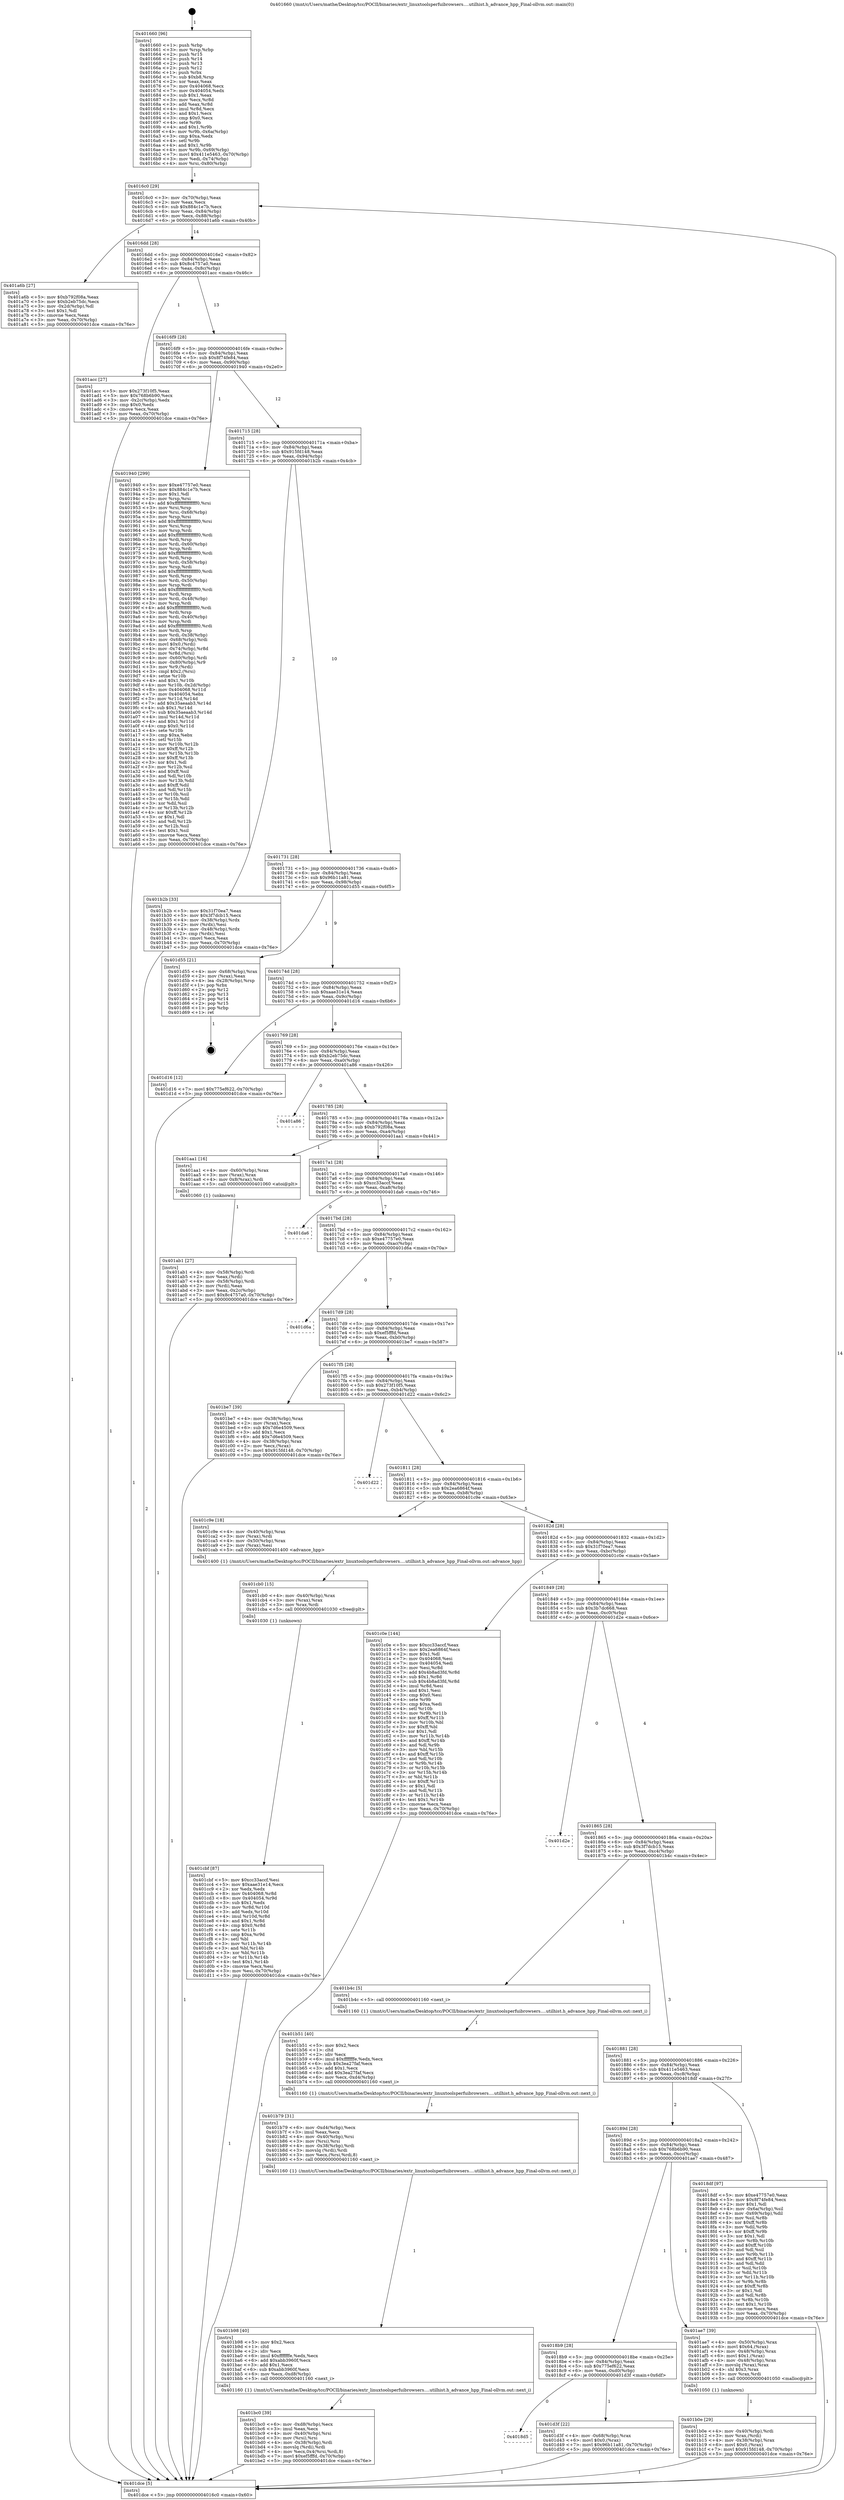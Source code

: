digraph "0x401660" {
  label = "0x401660 (/mnt/c/Users/mathe/Desktop/tcc/POCII/binaries/extr_linuxtoolsperfuibrowsers....utilhist.h_advance_hpp_Final-ollvm.out::main(0))"
  labelloc = "t"
  node[shape=record]

  Entry [label="",width=0.3,height=0.3,shape=circle,fillcolor=black,style=filled]
  "0x4016c0" [label="{
     0x4016c0 [29]\l
     | [instrs]\l
     &nbsp;&nbsp;0x4016c0 \<+3\>: mov -0x70(%rbp),%eax\l
     &nbsp;&nbsp;0x4016c3 \<+2\>: mov %eax,%ecx\l
     &nbsp;&nbsp;0x4016c5 \<+6\>: sub $0x884c1e7b,%ecx\l
     &nbsp;&nbsp;0x4016cb \<+6\>: mov %eax,-0x84(%rbp)\l
     &nbsp;&nbsp;0x4016d1 \<+6\>: mov %ecx,-0x88(%rbp)\l
     &nbsp;&nbsp;0x4016d7 \<+6\>: je 0000000000401a6b \<main+0x40b\>\l
  }"]
  "0x401a6b" [label="{
     0x401a6b [27]\l
     | [instrs]\l
     &nbsp;&nbsp;0x401a6b \<+5\>: mov $0xb792f08a,%eax\l
     &nbsp;&nbsp;0x401a70 \<+5\>: mov $0xb2eb75dc,%ecx\l
     &nbsp;&nbsp;0x401a75 \<+3\>: mov -0x2d(%rbp),%dl\l
     &nbsp;&nbsp;0x401a78 \<+3\>: test $0x1,%dl\l
     &nbsp;&nbsp;0x401a7b \<+3\>: cmovne %ecx,%eax\l
     &nbsp;&nbsp;0x401a7e \<+3\>: mov %eax,-0x70(%rbp)\l
     &nbsp;&nbsp;0x401a81 \<+5\>: jmp 0000000000401dce \<main+0x76e\>\l
  }"]
  "0x4016dd" [label="{
     0x4016dd [28]\l
     | [instrs]\l
     &nbsp;&nbsp;0x4016dd \<+5\>: jmp 00000000004016e2 \<main+0x82\>\l
     &nbsp;&nbsp;0x4016e2 \<+6\>: mov -0x84(%rbp),%eax\l
     &nbsp;&nbsp;0x4016e8 \<+5\>: sub $0x8c4757a0,%eax\l
     &nbsp;&nbsp;0x4016ed \<+6\>: mov %eax,-0x8c(%rbp)\l
     &nbsp;&nbsp;0x4016f3 \<+6\>: je 0000000000401acc \<main+0x46c\>\l
  }"]
  Exit [label="",width=0.3,height=0.3,shape=circle,fillcolor=black,style=filled,peripheries=2]
  "0x401acc" [label="{
     0x401acc [27]\l
     | [instrs]\l
     &nbsp;&nbsp;0x401acc \<+5\>: mov $0x273f10f5,%eax\l
     &nbsp;&nbsp;0x401ad1 \<+5\>: mov $0x768b6b90,%ecx\l
     &nbsp;&nbsp;0x401ad6 \<+3\>: mov -0x2c(%rbp),%edx\l
     &nbsp;&nbsp;0x401ad9 \<+3\>: cmp $0x0,%edx\l
     &nbsp;&nbsp;0x401adc \<+3\>: cmove %ecx,%eax\l
     &nbsp;&nbsp;0x401adf \<+3\>: mov %eax,-0x70(%rbp)\l
     &nbsp;&nbsp;0x401ae2 \<+5\>: jmp 0000000000401dce \<main+0x76e\>\l
  }"]
  "0x4016f9" [label="{
     0x4016f9 [28]\l
     | [instrs]\l
     &nbsp;&nbsp;0x4016f9 \<+5\>: jmp 00000000004016fe \<main+0x9e\>\l
     &nbsp;&nbsp;0x4016fe \<+6\>: mov -0x84(%rbp),%eax\l
     &nbsp;&nbsp;0x401704 \<+5\>: sub $0x8f74fe84,%eax\l
     &nbsp;&nbsp;0x401709 \<+6\>: mov %eax,-0x90(%rbp)\l
     &nbsp;&nbsp;0x40170f \<+6\>: je 0000000000401940 \<main+0x2e0\>\l
  }"]
  "0x4018d5" [label="{
     0x4018d5\l
  }", style=dashed]
  "0x401940" [label="{
     0x401940 [299]\l
     | [instrs]\l
     &nbsp;&nbsp;0x401940 \<+5\>: mov $0xe47757e0,%eax\l
     &nbsp;&nbsp;0x401945 \<+5\>: mov $0x884c1e7b,%ecx\l
     &nbsp;&nbsp;0x40194a \<+2\>: mov $0x1,%dl\l
     &nbsp;&nbsp;0x40194c \<+3\>: mov %rsp,%rsi\l
     &nbsp;&nbsp;0x40194f \<+4\>: add $0xfffffffffffffff0,%rsi\l
     &nbsp;&nbsp;0x401953 \<+3\>: mov %rsi,%rsp\l
     &nbsp;&nbsp;0x401956 \<+4\>: mov %rsi,-0x68(%rbp)\l
     &nbsp;&nbsp;0x40195a \<+3\>: mov %rsp,%rsi\l
     &nbsp;&nbsp;0x40195d \<+4\>: add $0xfffffffffffffff0,%rsi\l
     &nbsp;&nbsp;0x401961 \<+3\>: mov %rsi,%rsp\l
     &nbsp;&nbsp;0x401964 \<+3\>: mov %rsp,%rdi\l
     &nbsp;&nbsp;0x401967 \<+4\>: add $0xfffffffffffffff0,%rdi\l
     &nbsp;&nbsp;0x40196b \<+3\>: mov %rdi,%rsp\l
     &nbsp;&nbsp;0x40196e \<+4\>: mov %rdi,-0x60(%rbp)\l
     &nbsp;&nbsp;0x401972 \<+3\>: mov %rsp,%rdi\l
     &nbsp;&nbsp;0x401975 \<+4\>: add $0xfffffffffffffff0,%rdi\l
     &nbsp;&nbsp;0x401979 \<+3\>: mov %rdi,%rsp\l
     &nbsp;&nbsp;0x40197c \<+4\>: mov %rdi,-0x58(%rbp)\l
     &nbsp;&nbsp;0x401980 \<+3\>: mov %rsp,%rdi\l
     &nbsp;&nbsp;0x401983 \<+4\>: add $0xfffffffffffffff0,%rdi\l
     &nbsp;&nbsp;0x401987 \<+3\>: mov %rdi,%rsp\l
     &nbsp;&nbsp;0x40198a \<+4\>: mov %rdi,-0x50(%rbp)\l
     &nbsp;&nbsp;0x40198e \<+3\>: mov %rsp,%rdi\l
     &nbsp;&nbsp;0x401991 \<+4\>: add $0xfffffffffffffff0,%rdi\l
     &nbsp;&nbsp;0x401995 \<+3\>: mov %rdi,%rsp\l
     &nbsp;&nbsp;0x401998 \<+4\>: mov %rdi,-0x48(%rbp)\l
     &nbsp;&nbsp;0x40199c \<+3\>: mov %rsp,%rdi\l
     &nbsp;&nbsp;0x40199f \<+4\>: add $0xfffffffffffffff0,%rdi\l
     &nbsp;&nbsp;0x4019a3 \<+3\>: mov %rdi,%rsp\l
     &nbsp;&nbsp;0x4019a6 \<+4\>: mov %rdi,-0x40(%rbp)\l
     &nbsp;&nbsp;0x4019aa \<+3\>: mov %rsp,%rdi\l
     &nbsp;&nbsp;0x4019ad \<+4\>: add $0xfffffffffffffff0,%rdi\l
     &nbsp;&nbsp;0x4019b1 \<+3\>: mov %rdi,%rsp\l
     &nbsp;&nbsp;0x4019b4 \<+4\>: mov %rdi,-0x38(%rbp)\l
     &nbsp;&nbsp;0x4019b8 \<+4\>: mov -0x68(%rbp),%rdi\l
     &nbsp;&nbsp;0x4019bc \<+6\>: movl $0x0,(%rdi)\l
     &nbsp;&nbsp;0x4019c2 \<+4\>: mov -0x74(%rbp),%r8d\l
     &nbsp;&nbsp;0x4019c6 \<+3\>: mov %r8d,(%rsi)\l
     &nbsp;&nbsp;0x4019c9 \<+4\>: mov -0x60(%rbp),%rdi\l
     &nbsp;&nbsp;0x4019cd \<+4\>: mov -0x80(%rbp),%r9\l
     &nbsp;&nbsp;0x4019d1 \<+3\>: mov %r9,(%rdi)\l
     &nbsp;&nbsp;0x4019d4 \<+3\>: cmpl $0x2,(%rsi)\l
     &nbsp;&nbsp;0x4019d7 \<+4\>: setne %r10b\l
     &nbsp;&nbsp;0x4019db \<+4\>: and $0x1,%r10b\l
     &nbsp;&nbsp;0x4019df \<+4\>: mov %r10b,-0x2d(%rbp)\l
     &nbsp;&nbsp;0x4019e3 \<+8\>: mov 0x404068,%r11d\l
     &nbsp;&nbsp;0x4019eb \<+7\>: mov 0x404054,%ebx\l
     &nbsp;&nbsp;0x4019f2 \<+3\>: mov %r11d,%r14d\l
     &nbsp;&nbsp;0x4019f5 \<+7\>: add $0x35aeaab3,%r14d\l
     &nbsp;&nbsp;0x4019fc \<+4\>: sub $0x1,%r14d\l
     &nbsp;&nbsp;0x401a00 \<+7\>: sub $0x35aeaab3,%r14d\l
     &nbsp;&nbsp;0x401a07 \<+4\>: imul %r14d,%r11d\l
     &nbsp;&nbsp;0x401a0b \<+4\>: and $0x1,%r11d\l
     &nbsp;&nbsp;0x401a0f \<+4\>: cmp $0x0,%r11d\l
     &nbsp;&nbsp;0x401a13 \<+4\>: sete %r10b\l
     &nbsp;&nbsp;0x401a17 \<+3\>: cmp $0xa,%ebx\l
     &nbsp;&nbsp;0x401a1a \<+4\>: setl %r15b\l
     &nbsp;&nbsp;0x401a1e \<+3\>: mov %r10b,%r12b\l
     &nbsp;&nbsp;0x401a21 \<+4\>: xor $0xff,%r12b\l
     &nbsp;&nbsp;0x401a25 \<+3\>: mov %r15b,%r13b\l
     &nbsp;&nbsp;0x401a28 \<+4\>: xor $0xff,%r13b\l
     &nbsp;&nbsp;0x401a2c \<+3\>: xor $0x1,%dl\l
     &nbsp;&nbsp;0x401a2f \<+3\>: mov %r12b,%sil\l
     &nbsp;&nbsp;0x401a32 \<+4\>: and $0xff,%sil\l
     &nbsp;&nbsp;0x401a36 \<+3\>: and %dl,%r10b\l
     &nbsp;&nbsp;0x401a39 \<+3\>: mov %r13b,%dil\l
     &nbsp;&nbsp;0x401a3c \<+4\>: and $0xff,%dil\l
     &nbsp;&nbsp;0x401a40 \<+3\>: and %dl,%r15b\l
     &nbsp;&nbsp;0x401a43 \<+3\>: or %r10b,%sil\l
     &nbsp;&nbsp;0x401a46 \<+3\>: or %r15b,%dil\l
     &nbsp;&nbsp;0x401a49 \<+3\>: xor %dil,%sil\l
     &nbsp;&nbsp;0x401a4c \<+3\>: or %r13b,%r12b\l
     &nbsp;&nbsp;0x401a4f \<+4\>: xor $0xff,%r12b\l
     &nbsp;&nbsp;0x401a53 \<+3\>: or $0x1,%dl\l
     &nbsp;&nbsp;0x401a56 \<+3\>: and %dl,%r12b\l
     &nbsp;&nbsp;0x401a59 \<+3\>: or %r12b,%sil\l
     &nbsp;&nbsp;0x401a5c \<+4\>: test $0x1,%sil\l
     &nbsp;&nbsp;0x401a60 \<+3\>: cmovne %ecx,%eax\l
     &nbsp;&nbsp;0x401a63 \<+3\>: mov %eax,-0x70(%rbp)\l
     &nbsp;&nbsp;0x401a66 \<+5\>: jmp 0000000000401dce \<main+0x76e\>\l
  }"]
  "0x401715" [label="{
     0x401715 [28]\l
     | [instrs]\l
     &nbsp;&nbsp;0x401715 \<+5\>: jmp 000000000040171a \<main+0xba\>\l
     &nbsp;&nbsp;0x40171a \<+6\>: mov -0x84(%rbp),%eax\l
     &nbsp;&nbsp;0x401720 \<+5\>: sub $0x915fd148,%eax\l
     &nbsp;&nbsp;0x401725 \<+6\>: mov %eax,-0x94(%rbp)\l
     &nbsp;&nbsp;0x40172b \<+6\>: je 0000000000401b2b \<main+0x4cb\>\l
  }"]
  "0x401d3f" [label="{
     0x401d3f [22]\l
     | [instrs]\l
     &nbsp;&nbsp;0x401d3f \<+4\>: mov -0x68(%rbp),%rax\l
     &nbsp;&nbsp;0x401d43 \<+6\>: movl $0x0,(%rax)\l
     &nbsp;&nbsp;0x401d49 \<+7\>: movl $0x96b11a81,-0x70(%rbp)\l
     &nbsp;&nbsp;0x401d50 \<+5\>: jmp 0000000000401dce \<main+0x76e\>\l
  }"]
  "0x401b2b" [label="{
     0x401b2b [33]\l
     | [instrs]\l
     &nbsp;&nbsp;0x401b2b \<+5\>: mov $0x31f70ea7,%eax\l
     &nbsp;&nbsp;0x401b30 \<+5\>: mov $0x3f7dcb15,%ecx\l
     &nbsp;&nbsp;0x401b35 \<+4\>: mov -0x38(%rbp),%rdx\l
     &nbsp;&nbsp;0x401b39 \<+2\>: mov (%rdx),%esi\l
     &nbsp;&nbsp;0x401b3b \<+4\>: mov -0x48(%rbp),%rdx\l
     &nbsp;&nbsp;0x401b3f \<+2\>: cmp (%rdx),%esi\l
     &nbsp;&nbsp;0x401b41 \<+3\>: cmovl %ecx,%eax\l
     &nbsp;&nbsp;0x401b44 \<+3\>: mov %eax,-0x70(%rbp)\l
     &nbsp;&nbsp;0x401b47 \<+5\>: jmp 0000000000401dce \<main+0x76e\>\l
  }"]
  "0x401731" [label="{
     0x401731 [28]\l
     | [instrs]\l
     &nbsp;&nbsp;0x401731 \<+5\>: jmp 0000000000401736 \<main+0xd6\>\l
     &nbsp;&nbsp;0x401736 \<+6\>: mov -0x84(%rbp),%eax\l
     &nbsp;&nbsp;0x40173c \<+5\>: sub $0x96b11a81,%eax\l
     &nbsp;&nbsp;0x401741 \<+6\>: mov %eax,-0x98(%rbp)\l
     &nbsp;&nbsp;0x401747 \<+6\>: je 0000000000401d55 \<main+0x6f5\>\l
  }"]
  "0x401cbf" [label="{
     0x401cbf [87]\l
     | [instrs]\l
     &nbsp;&nbsp;0x401cbf \<+5\>: mov $0xcc33accf,%esi\l
     &nbsp;&nbsp;0x401cc4 \<+5\>: mov $0xaae31e14,%ecx\l
     &nbsp;&nbsp;0x401cc9 \<+2\>: xor %edx,%edx\l
     &nbsp;&nbsp;0x401ccb \<+8\>: mov 0x404068,%r8d\l
     &nbsp;&nbsp;0x401cd3 \<+8\>: mov 0x404054,%r9d\l
     &nbsp;&nbsp;0x401cdb \<+3\>: sub $0x1,%edx\l
     &nbsp;&nbsp;0x401cde \<+3\>: mov %r8d,%r10d\l
     &nbsp;&nbsp;0x401ce1 \<+3\>: add %edx,%r10d\l
     &nbsp;&nbsp;0x401ce4 \<+4\>: imul %r10d,%r8d\l
     &nbsp;&nbsp;0x401ce8 \<+4\>: and $0x1,%r8d\l
     &nbsp;&nbsp;0x401cec \<+4\>: cmp $0x0,%r8d\l
     &nbsp;&nbsp;0x401cf0 \<+4\>: sete %r11b\l
     &nbsp;&nbsp;0x401cf4 \<+4\>: cmp $0xa,%r9d\l
     &nbsp;&nbsp;0x401cf8 \<+3\>: setl %bl\l
     &nbsp;&nbsp;0x401cfb \<+3\>: mov %r11b,%r14b\l
     &nbsp;&nbsp;0x401cfe \<+3\>: and %bl,%r14b\l
     &nbsp;&nbsp;0x401d01 \<+3\>: xor %bl,%r11b\l
     &nbsp;&nbsp;0x401d04 \<+3\>: or %r11b,%r14b\l
     &nbsp;&nbsp;0x401d07 \<+4\>: test $0x1,%r14b\l
     &nbsp;&nbsp;0x401d0b \<+3\>: cmovne %ecx,%esi\l
     &nbsp;&nbsp;0x401d0e \<+3\>: mov %esi,-0x70(%rbp)\l
     &nbsp;&nbsp;0x401d11 \<+5\>: jmp 0000000000401dce \<main+0x76e\>\l
  }"]
  "0x401d55" [label="{
     0x401d55 [21]\l
     | [instrs]\l
     &nbsp;&nbsp;0x401d55 \<+4\>: mov -0x68(%rbp),%rax\l
     &nbsp;&nbsp;0x401d59 \<+2\>: mov (%rax),%eax\l
     &nbsp;&nbsp;0x401d5b \<+4\>: lea -0x28(%rbp),%rsp\l
     &nbsp;&nbsp;0x401d5f \<+1\>: pop %rbx\l
     &nbsp;&nbsp;0x401d60 \<+2\>: pop %r12\l
     &nbsp;&nbsp;0x401d62 \<+2\>: pop %r13\l
     &nbsp;&nbsp;0x401d64 \<+2\>: pop %r14\l
     &nbsp;&nbsp;0x401d66 \<+2\>: pop %r15\l
     &nbsp;&nbsp;0x401d68 \<+1\>: pop %rbp\l
     &nbsp;&nbsp;0x401d69 \<+1\>: ret\l
  }"]
  "0x40174d" [label="{
     0x40174d [28]\l
     | [instrs]\l
     &nbsp;&nbsp;0x40174d \<+5\>: jmp 0000000000401752 \<main+0xf2\>\l
     &nbsp;&nbsp;0x401752 \<+6\>: mov -0x84(%rbp),%eax\l
     &nbsp;&nbsp;0x401758 \<+5\>: sub $0xaae31e14,%eax\l
     &nbsp;&nbsp;0x40175d \<+6\>: mov %eax,-0x9c(%rbp)\l
     &nbsp;&nbsp;0x401763 \<+6\>: je 0000000000401d16 \<main+0x6b6\>\l
  }"]
  "0x401cb0" [label="{
     0x401cb0 [15]\l
     | [instrs]\l
     &nbsp;&nbsp;0x401cb0 \<+4\>: mov -0x40(%rbp),%rax\l
     &nbsp;&nbsp;0x401cb4 \<+3\>: mov (%rax),%rax\l
     &nbsp;&nbsp;0x401cb7 \<+3\>: mov %rax,%rdi\l
     &nbsp;&nbsp;0x401cba \<+5\>: call 0000000000401030 \<free@plt\>\l
     | [calls]\l
     &nbsp;&nbsp;0x401030 \{1\} (unknown)\l
  }"]
  "0x401d16" [label="{
     0x401d16 [12]\l
     | [instrs]\l
     &nbsp;&nbsp;0x401d16 \<+7\>: movl $0x775ef622,-0x70(%rbp)\l
     &nbsp;&nbsp;0x401d1d \<+5\>: jmp 0000000000401dce \<main+0x76e\>\l
  }"]
  "0x401769" [label="{
     0x401769 [28]\l
     | [instrs]\l
     &nbsp;&nbsp;0x401769 \<+5\>: jmp 000000000040176e \<main+0x10e\>\l
     &nbsp;&nbsp;0x40176e \<+6\>: mov -0x84(%rbp),%eax\l
     &nbsp;&nbsp;0x401774 \<+5\>: sub $0xb2eb75dc,%eax\l
     &nbsp;&nbsp;0x401779 \<+6\>: mov %eax,-0xa0(%rbp)\l
     &nbsp;&nbsp;0x40177f \<+6\>: je 0000000000401a86 \<main+0x426\>\l
  }"]
  "0x401bc0" [label="{
     0x401bc0 [39]\l
     | [instrs]\l
     &nbsp;&nbsp;0x401bc0 \<+6\>: mov -0xd8(%rbp),%ecx\l
     &nbsp;&nbsp;0x401bc6 \<+3\>: imul %eax,%ecx\l
     &nbsp;&nbsp;0x401bc9 \<+4\>: mov -0x40(%rbp),%rsi\l
     &nbsp;&nbsp;0x401bcd \<+3\>: mov (%rsi),%rsi\l
     &nbsp;&nbsp;0x401bd0 \<+4\>: mov -0x38(%rbp),%rdi\l
     &nbsp;&nbsp;0x401bd4 \<+3\>: movslq (%rdi),%rdi\l
     &nbsp;&nbsp;0x401bd7 \<+4\>: mov %ecx,0x4(%rsi,%rdi,8)\l
     &nbsp;&nbsp;0x401bdb \<+7\>: movl $0xef5fffd,-0x70(%rbp)\l
     &nbsp;&nbsp;0x401be2 \<+5\>: jmp 0000000000401dce \<main+0x76e\>\l
  }"]
  "0x401a86" [label="{
     0x401a86\l
  }", style=dashed]
  "0x401785" [label="{
     0x401785 [28]\l
     | [instrs]\l
     &nbsp;&nbsp;0x401785 \<+5\>: jmp 000000000040178a \<main+0x12a\>\l
     &nbsp;&nbsp;0x40178a \<+6\>: mov -0x84(%rbp),%eax\l
     &nbsp;&nbsp;0x401790 \<+5\>: sub $0xb792f08a,%eax\l
     &nbsp;&nbsp;0x401795 \<+6\>: mov %eax,-0xa4(%rbp)\l
     &nbsp;&nbsp;0x40179b \<+6\>: je 0000000000401aa1 \<main+0x441\>\l
  }"]
  "0x401b98" [label="{
     0x401b98 [40]\l
     | [instrs]\l
     &nbsp;&nbsp;0x401b98 \<+5\>: mov $0x2,%ecx\l
     &nbsp;&nbsp;0x401b9d \<+1\>: cltd\l
     &nbsp;&nbsp;0x401b9e \<+2\>: idiv %ecx\l
     &nbsp;&nbsp;0x401ba0 \<+6\>: imul $0xfffffffe,%edx,%ecx\l
     &nbsp;&nbsp;0x401ba6 \<+6\>: add $0xabb3960f,%ecx\l
     &nbsp;&nbsp;0x401bac \<+3\>: add $0x1,%ecx\l
     &nbsp;&nbsp;0x401baf \<+6\>: sub $0xabb3960f,%ecx\l
     &nbsp;&nbsp;0x401bb5 \<+6\>: mov %ecx,-0xd8(%rbp)\l
     &nbsp;&nbsp;0x401bbb \<+5\>: call 0000000000401160 \<next_i\>\l
     | [calls]\l
     &nbsp;&nbsp;0x401160 \{1\} (/mnt/c/Users/mathe/Desktop/tcc/POCII/binaries/extr_linuxtoolsperfuibrowsers....utilhist.h_advance_hpp_Final-ollvm.out::next_i)\l
  }"]
  "0x401aa1" [label="{
     0x401aa1 [16]\l
     | [instrs]\l
     &nbsp;&nbsp;0x401aa1 \<+4\>: mov -0x60(%rbp),%rax\l
     &nbsp;&nbsp;0x401aa5 \<+3\>: mov (%rax),%rax\l
     &nbsp;&nbsp;0x401aa8 \<+4\>: mov 0x8(%rax),%rdi\l
     &nbsp;&nbsp;0x401aac \<+5\>: call 0000000000401060 \<atoi@plt\>\l
     | [calls]\l
     &nbsp;&nbsp;0x401060 \{1\} (unknown)\l
  }"]
  "0x4017a1" [label="{
     0x4017a1 [28]\l
     | [instrs]\l
     &nbsp;&nbsp;0x4017a1 \<+5\>: jmp 00000000004017a6 \<main+0x146\>\l
     &nbsp;&nbsp;0x4017a6 \<+6\>: mov -0x84(%rbp),%eax\l
     &nbsp;&nbsp;0x4017ac \<+5\>: sub $0xcc33accf,%eax\l
     &nbsp;&nbsp;0x4017b1 \<+6\>: mov %eax,-0xa8(%rbp)\l
     &nbsp;&nbsp;0x4017b7 \<+6\>: je 0000000000401da6 \<main+0x746\>\l
  }"]
  "0x401b79" [label="{
     0x401b79 [31]\l
     | [instrs]\l
     &nbsp;&nbsp;0x401b79 \<+6\>: mov -0xd4(%rbp),%ecx\l
     &nbsp;&nbsp;0x401b7f \<+3\>: imul %eax,%ecx\l
     &nbsp;&nbsp;0x401b82 \<+4\>: mov -0x40(%rbp),%rsi\l
     &nbsp;&nbsp;0x401b86 \<+3\>: mov (%rsi),%rsi\l
     &nbsp;&nbsp;0x401b89 \<+4\>: mov -0x38(%rbp),%rdi\l
     &nbsp;&nbsp;0x401b8d \<+3\>: movslq (%rdi),%rdi\l
     &nbsp;&nbsp;0x401b90 \<+3\>: mov %ecx,(%rsi,%rdi,8)\l
     &nbsp;&nbsp;0x401b93 \<+5\>: call 0000000000401160 \<next_i\>\l
     | [calls]\l
     &nbsp;&nbsp;0x401160 \{1\} (/mnt/c/Users/mathe/Desktop/tcc/POCII/binaries/extr_linuxtoolsperfuibrowsers....utilhist.h_advance_hpp_Final-ollvm.out::next_i)\l
  }"]
  "0x401da6" [label="{
     0x401da6\l
  }", style=dashed]
  "0x4017bd" [label="{
     0x4017bd [28]\l
     | [instrs]\l
     &nbsp;&nbsp;0x4017bd \<+5\>: jmp 00000000004017c2 \<main+0x162\>\l
     &nbsp;&nbsp;0x4017c2 \<+6\>: mov -0x84(%rbp),%eax\l
     &nbsp;&nbsp;0x4017c8 \<+5\>: sub $0xe47757e0,%eax\l
     &nbsp;&nbsp;0x4017cd \<+6\>: mov %eax,-0xac(%rbp)\l
     &nbsp;&nbsp;0x4017d3 \<+6\>: je 0000000000401d6a \<main+0x70a\>\l
  }"]
  "0x401b51" [label="{
     0x401b51 [40]\l
     | [instrs]\l
     &nbsp;&nbsp;0x401b51 \<+5\>: mov $0x2,%ecx\l
     &nbsp;&nbsp;0x401b56 \<+1\>: cltd\l
     &nbsp;&nbsp;0x401b57 \<+2\>: idiv %ecx\l
     &nbsp;&nbsp;0x401b59 \<+6\>: imul $0xfffffffe,%edx,%ecx\l
     &nbsp;&nbsp;0x401b5f \<+6\>: sub $0x3ea27faf,%ecx\l
     &nbsp;&nbsp;0x401b65 \<+3\>: add $0x1,%ecx\l
     &nbsp;&nbsp;0x401b68 \<+6\>: add $0x3ea27faf,%ecx\l
     &nbsp;&nbsp;0x401b6e \<+6\>: mov %ecx,-0xd4(%rbp)\l
     &nbsp;&nbsp;0x401b74 \<+5\>: call 0000000000401160 \<next_i\>\l
     | [calls]\l
     &nbsp;&nbsp;0x401160 \{1\} (/mnt/c/Users/mathe/Desktop/tcc/POCII/binaries/extr_linuxtoolsperfuibrowsers....utilhist.h_advance_hpp_Final-ollvm.out::next_i)\l
  }"]
  "0x401d6a" [label="{
     0x401d6a\l
  }", style=dashed]
  "0x4017d9" [label="{
     0x4017d9 [28]\l
     | [instrs]\l
     &nbsp;&nbsp;0x4017d9 \<+5\>: jmp 00000000004017de \<main+0x17e\>\l
     &nbsp;&nbsp;0x4017de \<+6\>: mov -0x84(%rbp),%eax\l
     &nbsp;&nbsp;0x4017e4 \<+5\>: sub $0xef5fffd,%eax\l
     &nbsp;&nbsp;0x4017e9 \<+6\>: mov %eax,-0xb0(%rbp)\l
     &nbsp;&nbsp;0x4017ef \<+6\>: je 0000000000401be7 \<main+0x587\>\l
  }"]
  "0x401b0e" [label="{
     0x401b0e [29]\l
     | [instrs]\l
     &nbsp;&nbsp;0x401b0e \<+4\>: mov -0x40(%rbp),%rdi\l
     &nbsp;&nbsp;0x401b12 \<+3\>: mov %rax,(%rdi)\l
     &nbsp;&nbsp;0x401b15 \<+4\>: mov -0x38(%rbp),%rax\l
     &nbsp;&nbsp;0x401b19 \<+6\>: movl $0x0,(%rax)\l
     &nbsp;&nbsp;0x401b1f \<+7\>: movl $0x915fd148,-0x70(%rbp)\l
     &nbsp;&nbsp;0x401b26 \<+5\>: jmp 0000000000401dce \<main+0x76e\>\l
  }"]
  "0x401be7" [label="{
     0x401be7 [39]\l
     | [instrs]\l
     &nbsp;&nbsp;0x401be7 \<+4\>: mov -0x38(%rbp),%rax\l
     &nbsp;&nbsp;0x401beb \<+2\>: mov (%rax),%ecx\l
     &nbsp;&nbsp;0x401bed \<+6\>: sub $0x7d6e4509,%ecx\l
     &nbsp;&nbsp;0x401bf3 \<+3\>: add $0x1,%ecx\l
     &nbsp;&nbsp;0x401bf6 \<+6\>: add $0x7d6e4509,%ecx\l
     &nbsp;&nbsp;0x401bfc \<+4\>: mov -0x38(%rbp),%rax\l
     &nbsp;&nbsp;0x401c00 \<+2\>: mov %ecx,(%rax)\l
     &nbsp;&nbsp;0x401c02 \<+7\>: movl $0x915fd148,-0x70(%rbp)\l
     &nbsp;&nbsp;0x401c09 \<+5\>: jmp 0000000000401dce \<main+0x76e\>\l
  }"]
  "0x4017f5" [label="{
     0x4017f5 [28]\l
     | [instrs]\l
     &nbsp;&nbsp;0x4017f5 \<+5\>: jmp 00000000004017fa \<main+0x19a\>\l
     &nbsp;&nbsp;0x4017fa \<+6\>: mov -0x84(%rbp),%eax\l
     &nbsp;&nbsp;0x401800 \<+5\>: sub $0x273f10f5,%eax\l
     &nbsp;&nbsp;0x401805 \<+6\>: mov %eax,-0xb4(%rbp)\l
     &nbsp;&nbsp;0x40180b \<+6\>: je 0000000000401d22 \<main+0x6c2\>\l
  }"]
  "0x4018b9" [label="{
     0x4018b9 [28]\l
     | [instrs]\l
     &nbsp;&nbsp;0x4018b9 \<+5\>: jmp 00000000004018be \<main+0x25e\>\l
     &nbsp;&nbsp;0x4018be \<+6\>: mov -0x84(%rbp),%eax\l
     &nbsp;&nbsp;0x4018c4 \<+5\>: sub $0x775ef622,%eax\l
     &nbsp;&nbsp;0x4018c9 \<+6\>: mov %eax,-0xd0(%rbp)\l
     &nbsp;&nbsp;0x4018cf \<+6\>: je 0000000000401d3f \<main+0x6df\>\l
  }"]
  "0x401d22" [label="{
     0x401d22\l
  }", style=dashed]
  "0x401811" [label="{
     0x401811 [28]\l
     | [instrs]\l
     &nbsp;&nbsp;0x401811 \<+5\>: jmp 0000000000401816 \<main+0x1b6\>\l
     &nbsp;&nbsp;0x401816 \<+6\>: mov -0x84(%rbp),%eax\l
     &nbsp;&nbsp;0x40181c \<+5\>: sub $0x2ea6864f,%eax\l
     &nbsp;&nbsp;0x401821 \<+6\>: mov %eax,-0xb8(%rbp)\l
     &nbsp;&nbsp;0x401827 \<+6\>: je 0000000000401c9e \<main+0x63e\>\l
  }"]
  "0x401ae7" [label="{
     0x401ae7 [39]\l
     | [instrs]\l
     &nbsp;&nbsp;0x401ae7 \<+4\>: mov -0x50(%rbp),%rax\l
     &nbsp;&nbsp;0x401aeb \<+6\>: movl $0x64,(%rax)\l
     &nbsp;&nbsp;0x401af1 \<+4\>: mov -0x48(%rbp),%rax\l
     &nbsp;&nbsp;0x401af5 \<+6\>: movl $0x1,(%rax)\l
     &nbsp;&nbsp;0x401afb \<+4\>: mov -0x48(%rbp),%rax\l
     &nbsp;&nbsp;0x401aff \<+3\>: movslq (%rax),%rax\l
     &nbsp;&nbsp;0x401b02 \<+4\>: shl $0x3,%rax\l
     &nbsp;&nbsp;0x401b06 \<+3\>: mov %rax,%rdi\l
     &nbsp;&nbsp;0x401b09 \<+5\>: call 0000000000401050 \<malloc@plt\>\l
     | [calls]\l
     &nbsp;&nbsp;0x401050 \{1\} (unknown)\l
  }"]
  "0x401c9e" [label="{
     0x401c9e [18]\l
     | [instrs]\l
     &nbsp;&nbsp;0x401c9e \<+4\>: mov -0x40(%rbp),%rax\l
     &nbsp;&nbsp;0x401ca2 \<+3\>: mov (%rax),%rdi\l
     &nbsp;&nbsp;0x401ca5 \<+4\>: mov -0x50(%rbp),%rax\l
     &nbsp;&nbsp;0x401ca9 \<+2\>: mov (%rax),%esi\l
     &nbsp;&nbsp;0x401cab \<+5\>: call 0000000000401400 \<advance_hpp\>\l
     | [calls]\l
     &nbsp;&nbsp;0x401400 \{1\} (/mnt/c/Users/mathe/Desktop/tcc/POCII/binaries/extr_linuxtoolsperfuibrowsers....utilhist.h_advance_hpp_Final-ollvm.out::advance_hpp)\l
  }"]
  "0x40182d" [label="{
     0x40182d [28]\l
     | [instrs]\l
     &nbsp;&nbsp;0x40182d \<+5\>: jmp 0000000000401832 \<main+0x1d2\>\l
     &nbsp;&nbsp;0x401832 \<+6\>: mov -0x84(%rbp),%eax\l
     &nbsp;&nbsp;0x401838 \<+5\>: sub $0x31f70ea7,%eax\l
     &nbsp;&nbsp;0x40183d \<+6\>: mov %eax,-0xbc(%rbp)\l
     &nbsp;&nbsp;0x401843 \<+6\>: je 0000000000401c0e \<main+0x5ae\>\l
  }"]
  "0x401ab1" [label="{
     0x401ab1 [27]\l
     | [instrs]\l
     &nbsp;&nbsp;0x401ab1 \<+4\>: mov -0x58(%rbp),%rdi\l
     &nbsp;&nbsp;0x401ab5 \<+2\>: mov %eax,(%rdi)\l
     &nbsp;&nbsp;0x401ab7 \<+4\>: mov -0x58(%rbp),%rdi\l
     &nbsp;&nbsp;0x401abb \<+2\>: mov (%rdi),%eax\l
     &nbsp;&nbsp;0x401abd \<+3\>: mov %eax,-0x2c(%rbp)\l
     &nbsp;&nbsp;0x401ac0 \<+7\>: movl $0x8c4757a0,-0x70(%rbp)\l
     &nbsp;&nbsp;0x401ac7 \<+5\>: jmp 0000000000401dce \<main+0x76e\>\l
  }"]
  "0x401c0e" [label="{
     0x401c0e [144]\l
     | [instrs]\l
     &nbsp;&nbsp;0x401c0e \<+5\>: mov $0xcc33accf,%eax\l
     &nbsp;&nbsp;0x401c13 \<+5\>: mov $0x2ea6864f,%ecx\l
     &nbsp;&nbsp;0x401c18 \<+2\>: mov $0x1,%dl\l
     &nbsp;&nbsp;0x401c1a \<+7\>: mov 0x404068,%esi\l
     &nbsp;&nbsp;0x401c21 \<+7\>: mov 0x404054,%edi\l
     &nbsp;&nbsp;0x401c28 \<+3\>: mov %esi,%r8d\l
     &nbsp;&nbsp;0x401c2b \<+7\>: add $0x4b8ad3fd,%r8d\l
     &nbsp;&nbsp;0x401c32 \<+4\>: sub $0x1,%r8d\l
     &nbsp;&nbsp;0x401c36 \<+7\>: sub $0x4b8ad3fd,%r8d\l
     &nbsp;&nbsp;0x401c3d \<+4\>: imul %r8d,%esi\l
     &nbsp;&nbsp;0x401c41 \<+3\>: and $0x1,%esi\l
     &nbsp;&nbsp;0x401c44 \<+3\>: cmp $0x0,%esi\l
     &nbsp;&nbsp;0x401c47 \<+4\>: sete %r9b\l
     &nbsp;&nbsp;0x401c4b \<+3\>: cmp $0xa,%edi\l
     &nbsp;&nbsp;0x401c4e \<+4\>: setl %r10b\l
     &nbsp;&nbsp;0x401c52 \<+3\>: mov %r9b,%r11b\l
     &nbsp;&nbsp;0x401c55 \<+4\>: xor $0xff,%r11b\l
     &nbsp;&nbsp;0x401c59 \<+3\>: mov %r10b,%bl\l
     &nbsp;&nbsp;0x401c5c \<+3\>: xor $0xff,%bl\l
     &nbsp;&nbsp;0x401c5f \<+3\>: xor $0x1,%dl\l
     &nbsp;&nbsp;0x401c62 \<+3\>: mov %r11b,%r14b\l
     &nbsp;&nbsp;0x401c65 \<+4\>: and $0xff,%r14b\l
     &nbsp;&nbsp;0x401c69 \<+3\>: and %dl,%r9b\l
     &nbsp;&nbsp;0x401c6c \<+3\>: mov %bl,%r15b\l
     &nbsp;&nbsp;0x401c6f \<+4\>: and $0xff,%r15b\l
     &nbsp;&nbsp;0x401c73 \<+3\>: and %dl,%r10b\l
     &nbsp;&nbsp;0x401c76 \<+3\>: or %r9b,%r14b\l
     &nbsp;&nbsp;0x401c79 \<+3\>: or %r10b,%r15b\l
     &nbsp;&nbsp;0x401c7c \<+3\>: xor %r15b,%r14b\l
     &nbsp;&nbsp;0x401c7f \<+3\>: or %bl,%r11b\l
     &nbsp;&nbsp;0x401c82 \<+4\>: xor $0xff,%r11b\l
     &nbsp;&nbsp;0x401c86 \<+3\>: or $0x1,%dl\l
     &nbsp;&nbsp;0x401c89 \<+3\>: and %dl,%r11b\l
     &nbsp;&nbsp;0x401c8c \<+3\>: or %r11b,%r14b\l
     &nbsp;&nbsp;0x401c8f \<+4\>: test $0x1,%r14b\l
     &nbsp;&nbsp;0x401c93 \<+3\>: cmovne %ecx,%eax\l
     &nbsp;&nbsp;0x401c96 \<+3\>: mov %eax,-0x70(%rbp)\l
     &nbsp;&nbsp;0x401c99 \<+5\>: jmp 0000000000401dce \<main+0x76e\>\l
  }"]
  "0x401849" [label="{
     0x401849 [28]\l
     | [instrs]\l
     &nbsp;&nbsp;0x401849 \<+5\>: jmp 000000000040184e \<main+0x1ee\>\l
     &nbsp;&nbsp;0x40184e \<+6\>: mov -0x84(%rbp),%eax\l
     &nbsp;&nbsp;0x401854 \<+5\>: sub $0x3b7dc668,%eax\l
     &nbsp;&nbsp;0x401859 \<+6\>: mov %eax,-0xc0(%rbp)\l
     &nbsp;&nbsp;0x40185f \<+6\>: je 0000000000401d2e \<main+0x6ce\>\l
  }"]
  "0x401660" [label="{
     0x401660 [96]\l
     | [instrs]\l
     &nbsp;&nbsp;0x401660 \<+1\>: push %rbp\l
     &nbsp;&nbsp;0x401661 \<+3\>: mov %rsp,%rbp\l
     &nbsp;&nbsp;0x401664 \<+2\>: push %r15\l
     &nbsp;&nbsp;0x401666 \<+2\>: push %r14\l
     &nbsp;&nbsp;0x401668 \<+2\>: push %r13\l
     &nbsp;&nbsp;0x40166a \<+2\>: push %r12\l
     &nbsp;&nbsp;0x40166c \<+1\>: push %rbx\l
     &nbsp;&nbsp;0x40166d \<+7\>: sub $0xb8,%rsp\l
     &nbsp;&nbsp;0x401674 \<+2\>: xor %eax,%eax\l
     &nbsp;&nbsp;0x401676 \<+7\>: mov 0x404068,%ecx\l
     &nbsp;&nbsp;0x40167d \<+7\>: mov 0x404054,%edx\l
     &nbsp;&nbsp;0x401684 \<+3\>: sub $0x1,%eax\l
     &nbsp;&nbsp;0x401687 \<+3\>: mov %ecx,%r8d\l
     &nbsp;&nbsp;0x40168a \<+3\>: add %eax,%r8d\l
     &nbsp;&nbsp;0x40168d \<+4\>: imul %r8d,%ecx\l
     &nbsp;&nbsp;0x401691 \<+3\>: and $0x1,%ecx\l
     &nbsp;&nbsp;0x401694 \<+3\>: cmp $0x0,%ecx\l
     &nbsp;&nbsp;0x401697 \<+4\>: sete %r9b\l
     &nbsp;&nbsp;0x40169b \<+4\>: and $0x1,%r9b\l
     &nbsp;&nbsp;0x40169f \<+4\>: mov %r9b,-0x6a(%rbp)\l
     &nbsp;&nbsp;0x4016a3 \<+3\>: cmp $0xa,%edx\l
     &nbsp;&nbsp;0x4016a6 \<+4\>: setl %r9b\l
     &nbsp;&nbsp;0x4016aa \<+4\>: and $0x1,%r9b\l
     &nbsp;&nbsp;0x4016ae \<+4\>: mov %r9b,-0x69(%rbp)\l
     &nbsp;&nbsp;0x4016b2 \<+7\>: movl $0x411e5463,-0x70(%rbp)\l
     &nbsp;&nbsp;0x4016b9 \<+3\>: mov %edi,-0x74(%rbp)\l
     &nbsp;&nbsp;0x4016bc \<+4\>: mov %rsi,-0x80(%rbp)\l
  }"]
  "0x401d2e" [label="{
     0x401d2e\l
  }", style=dashed]
  "0x401865" [label="{
     0x401865 [28]\l
     | [instrs]\l
     &nbsp;&nbsp;0x401865 \<+5\>: jmp 000000000040186a \<main+0x20a\>\l
     &nbsp;&nbsp;0x40186a \<+6\>: mov -0x84(%rbp),%eax\l
     &nbsp;&nbsp;0x401870 \<+5\>: sub $0x3f7dcb15,%eax\l
     &nbsp;&nbsp;0x401875 \<+6\>: mov %eax,-0xc4(%rbp)\l
     &nbsp;&nbsp;0x40187b \<+6\>: je 0000000000401b4c \<main+0x4ec\>\l
  }"]
  "0x401dce" [label="{
     0x401dce [5]\l
     | [instrs]\l
     &nbsp;&nbsp;0x401dce \<+5\>: jmp 00000000004016c0 \<main+0x60\>\l
  }"]
  "0x401b4c" [label="{
     0x401b4c [5]\l
     | [instrs]\l
     &nbsp;&nbsp;0x401b4c \<+5\>: call 0000000000401160 \<next_i\>\l
     | [calls]\l
     &nbsp;&nbsp;0x401160 \{1\} (/mnt/c/Users/mathe/Desktop/tcc/POCII/binaries/extr_linuxtoolsperfuibrowsers....utilhist.h_advance_hpp_Final-ollvm.out::next_i)\l
  }"]
  "0x401881" [label="{
     0x401881 [28]\l
     | [instrs]\l
     &nbsp;&nbsp;0x401881 \<+5\>: jmp 0000000000401886 \<main+0x226\>\l
     &nbsp;&nbsp;0x401886 \<+6\>: mov -0x84(%rbp),%eax\l
     &nbsp;&nbsp;0x40188c \<+5\>: sub $0x411e5463,%eax\l
     &nbsp;&nbsp;0x401891 \<+6\>: mov %eax,-0xc8(%rbp)\l
     &nbsp;&nbsp;0x401897 \<+6\>: je 00000000004018df \<main+0x27f\>\l
  }"]
  "0x40189d" [label="{
     0x40189d [28]\l
     | [instrs]\l
     &nbsp;&nbsp;0x40189d \<+5\>: jmp 00000000004018a2 \<main+0x242\>\l
     &nbsp;&nbsp;0x4018a2 \<+6\>: mov -0x84(%rbp),%eax\l
     &nbsp;&nbsp;0x4018a8 \<+5\>: sub $0x768b6b90,%eax\l
     &nbsp;&nbsp;0x4018ad \<+6\>: mov %eax,-0xcc(%rbp)\l
     &nbsp;&nbsp;0x4018b3 \<+6\>: je 0000000000401ae7 \<main+0x487\>\l
  }"]
  "0x4018df" [label="{
     0x4018df [97]\l
     | [instrs]\l
     &nbsp;&nbsp;0x4018df \<+5\>: mov $0xe47757e0,%eax\l
     &nbsp;&nbsp;0x4018e4 \<+5\>: mov $0x8f74fe84,%ecx\l
     &nbsp;&nbsp;0x4018e9 \<+2\>: mov $0x1,%dl\l
     &nbsp;&nbsp;0x4018eb \<+4\>: mov -0x6a(%rbp),%sil\l
     &nbsp;&nbsp;0x4018ef \<+4\>: mov -0x69(%rbp),%dil\l
     &nbsp;&nbsp;0x4018f3 \<+3\>: mov %sil,%r8b\l
     &nbsp;&nbsp;0x4018f6 \<+4\>: xor $0xff,%r8b\l
     &nbsp;&nbsp;0x4018fa \<+3\>: mov %dil,%r9b\l
     &nbsp;&nbsp;0x4018fd \<+4\>: xor $0xff,%r9b\l
     &nbsp;&nbsp;0x401901 \<+3\>: xor $0x1,%dl\l
     &nbsp;&nbsp;0x401904 \<+3\>: mov %r8b,%r10b\l
     &nbsp;&nbsp;0x401907 \<+4\>: and $0xff,%r10b\l
     &nbsp;&nbsp;0x40190b \<+3\>: and %dl,%sil\l
     &nbsp;&nbsp;0x40190e \<+3\>: mov %r9b,%r11b\l
     &nbsp;&nbsp;0x401911 \<+4\>: and $0xff,%r11b\l
     &nbsp;&nbsp;0x401915 \<+3\>: and %dl,%dil\l
     &nbsp;&nbsp;0x401918 \<+3\>: or %sil,%r10b\l
     &nbsp;&nbsp;0x40191b \<+3\>: or %dil,%r11b\l
     &nbsp;&nbsp;0x40191e \<+3\>: xor %r11b,%r10b\l
     &nbsp;&nbsp;0x401921 \<+3\>: or %r9b,%r8b\l
     &nbsp;&nbsp;0x401924 \<+4\>: xor $0xff,%r8b\l
     &nbsp;&nbsp;0x401928 \<+3\>: or $0x1,%dl\l
     &nbsp;&nbsp;0x40192b \<+3\>: and %dl,%r8b\l
     &nbsp;&nbsp;0x40192e \<+3\>: or %r8b,%r10b\l
     &nbsp;&nbsp;0x401931 \<+4\>: test $0x1,%r10b\l
     &nbsp;&nbsp;0x401935 \<+3\>: cmovne %ecx,%eax\l
     &nbsp;&nbsp;0x401938 \<+3\>: mov %eax,-0x70(%rbp)\l
     &nbsp;&nbsp;0x40193b \<+5\>: jmp 0000000000401dce \<main+0x76e\>\l
  }"]
  Entry -> "0x401660" [label=" 1"]
  "0x4016c0" -> "0x401a6b" [label=" 1"]
  "0x4016c0" -> "0x4016dd" [label=" 14"]
  "0x401d55" -> Exit [label=" 1"]
  "0x4016dd" -> "0x401acc" [label=" 1"]
  "0x4016dd" -> "0x4016f9" [label=" 13"]
  "0x401d3f" -> "0x401dce" [label=" 1"]
  "0x4016f9" -> "0x401940" [label=" 1"]
  "0x4016f9" -> "0x401715" [label=" 12"]
  "0x4018b9" -> "0x4018d5" [label=" 0"]
  "0x401715" -> "0x401b2b" [label=" 2"]
  "0x401715" -> "0x401731" [label=" 10"]
  "0x4018b9" -> "0x401d3f" [label=" 1"]
  "0x401731" -> "0x401d55" [label=" 1"]
  "0x401731" -> "0x40174d" [label=" 9"]
  "0x401d16" -> "0x401dce" [label=" 1"]
  "0x40174d" -> "0x401d16" [label=" 1"]
  "0x40174d" -> "0x401769" [label=" 8"]
  "0x401cbf" -> "0x401dce" [label=" 1"]
  "0x401769" -> "0x401a86" [label=" 0"]
  "0x401769" -> "0x401785" [label=" 8"]
  "0x401cb0" -> "0x401cbf" [label=" 1"]
  "0x401785" -> "0x401aa1" [label=" 1"]
  "0x401785" -> "0x4017a1" [label=" 7"]
  "0x401c9e" -> "0x401cb0" [label=" 1"]
  "0x4017a1" -> "0x401da6" [label=" 0"]
  "0x4017a1" -> "0x4017bd" [label=" 7"]
  "0x401c0e" -> "0x401dce" [label=" 1"]
  "0x4017bd" -> "0x401d6a" [label=" 0"]
  "0x4017bd" -> "0x4017d9" [label=" 7"]
  "0x401be7" -> "0x401dce" [label=" 1"]
  "0x4017d9" -> "0x401be7" [label=" 1"]
  "0x4017d9" -> "0x4017f5" [label=" 6"]
  "0x401bc0" -> "0x401dce" [label=" 1"]
  "0x4017f5" -> "0x401d22" [label=" 0"]
  "0x4017f5" -> "0x401811" [label=" 6"]
  "0x401b98" -> "0x401bc0" [label=" 1"]
  "0x401811" -> "0x401c9e" [label=" 1"]
  "0x401811" -> "0x40182d" [label=" 5"]
  "0x401b79" -> "0x401b98" [label=" 1"]
  "0x40182d" -> "0x401c0e" [label=" 1"]
  "0x40182d" -> "0x401849" [label=" 4"]
  "0x401b4c" -> "0x401b51" [label=" 1"]
  "0x401849" -> "0x401d2e" [label=" 0"]
  "0x401849" -> "0x401865" [label=" 4"]
  "0x401b0e" -> "0x401dce" [label=" 1"]
  "0x401865" -> "0x401b4c" [label=" 1"]
  "0x401865" -> "0x401881" [label=" 3"]
  "0x401ae7" -> "0x401b0e" [label=" 1"]
  "0x401881" -> "0x4018df" [label=" 1"]
  "0x401881" -> "0x40189d" [label=" 2"]
  "0x4018df" -> "0x401dce" [label=" 1"]
  "0x401660" -> "0x4016c0" [label=" 1"]
  "0x401dce" -> "0x4016c0" [label=" 14"]
  "0x401b2b" -> "0x401dce" [label=" 2"]
  "0x401940" -> "0x401dce" [label=" 1"]
  "0x401a6b" -> "0x401dce" [label=" 1"]
  "0x401aa1" -> "0x401ab1" [label=" 1"]
  "0x401ab1" -> "0x401dce" [label=" 1"]
  "0x401acc" -> "0x401dce" [label=" 1"]
  "0x401b51" -> "0x401b79" [label=" 1"]
  "0x40189d" -> "0x401ae7" [label=" 1"]
  "0x40189d" -> "0x4018b9" [label=" 1"]
}
